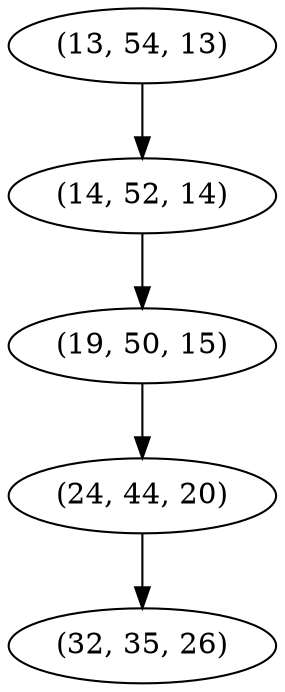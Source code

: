 digraph tree {
    "(13, 54, 13)";
    "(14, 52, 14)";
    "(19, 50, 15)";
    "(24, 44, 20)";
    "(32, 35, 26)";
    "(13, 54, 13)" -> "(14, 52, 14)";
    "(14, 52, 14)" -> "(19, 50, 15)";
    "(19, 50, 15)" -> "(24, 44, 20)";
    "(24, 44, 20)" -> "(32, 35, 26)";
}
